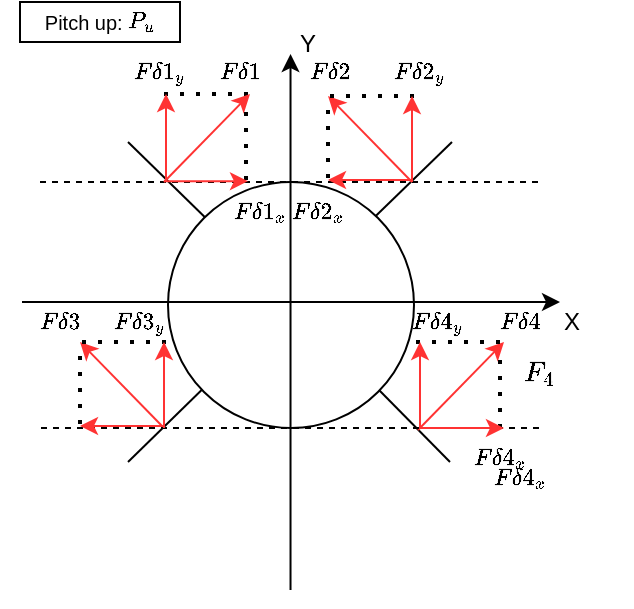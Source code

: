 <mxfile version="24.7.17">
  <diagram name="Page-1" id="QdqIpq5lZw0bNRqP7jLh">
    <mxGraphModel dx="547" dy="316" grid="1" gridSize="10" guides="1" tooltips="1" connect="1" arrows="1" fold="1" page="1" pageScale="1" pageWidth="850" pageHeight="1100" math="1" shadow="0">
      <root>
        <mxCell id="0" />
        <mxCell id="1" parent="0" />
        <mxCell id="FmeErsw2T50BmX274QrK-29" value="" style="endArrow=none;dashed=1;html=1;dashPattern=1 3;strokeWidth=2;rounded=0;sourcePerimeterSpacing=0;" parent="1" edge="1">
          <mxGeometry width="50" height="50" relative="1" as="geometry">
            <mxPoint x="404" y="306" as="sourcePoint" />
            <mxPoint x="359" y="306" as="targetPoint" />
          </mxGeometry>
        </mxCell>
        <mxCell id="gxqUMczXqRLm6aAGVmCo-4" value="" style="endArrow=none;html=1;rounded=0;entryX=0;entryY=0;entryDx=0;entryDy=0;" parent="1" edge="1">
          <mxGeometry width="50" height="50" relative="1" as="geometry">
            <mxPoint x="344" y="330" as="sourcePoint" />
            <mxPoint x="389.645" y="374.645" as="targetPoint" />
          </mxGeometry>
        </mxCell>
        <mxCell id="gxqUMczXqRLm6aAGVmCo-5" value="" style="endArrow=none;html=1;rounded=0;exitX=1;exitY=1;exitDx=0;exitDy=0;" parent="1" edge="1">
          <mxGeometry width="50" height="50" relative="1" as="geometry">
            <mxPoint x="461" y="445.355" as="sourcePoint" />
            <mxPoint x="505" y="490" as="targetPoint" />
          </mxGeometry>
        </mxCell>
        <mxCell id="gxqUMczXqRLm6aAGVmCo-6" value="" style="endArrow=none;html=1;rounded=0;exitX=1;exitY=0;exitDx=0;exitDy=0;" parent="1" edge="1">
          <mxGeometry width="50" height="50" relative="1" as="geometry">
            <mxPoint x="460" y="374.645" as="sourcePoint" />
            <mxPoint x="506" y="330" as="targetPoint" />
          </mxGeometry>
        </mxCell>
        <mxCell id="gxqUMczXqRLm6aAGVmCo-7" value="" style="endArrow=none;html=1;rounded=0;entryX=0;entryY=1;entryDx=0;entryDy=0;" parent="1" edge="1">
          <mxGeometry width="50" height="50" relative="1" as="geometry">
            <mxPoint x="344" y="490" as="sourcePoint" />
            <mxPoint x="389.645" y="445.355" as="targetPoint" />
          </mxGeometry>
        </mxCell>
        <mxCell id="eE-7j2Asvbci8yLhYTcq-2" value="" style="ellipse;whiteSpace=wrap;html=1;aspect=fixed;" parent="1" vertex="1">
          <mxGeometry x="364" y="350" width="123" height="123" as="geometry" />
        </mxCell>
        <mxCell id="eE-7j2Asvbci8yLhYTcq-7" value="" style="endArrow=classic;html=1;rounded=0;strokeColor=#FF3333;" parent="1" edge="1">
          <mxGeometry width="50" height="50" relative="1" as="geometry">
            <mxPoint x="362" y="473" as="sourcePoint" />
            <mxPoint x="320.0" y="430" as="targetPoint" />
          </mxGeometry>
        </mxCell>
        <mxCell id="eE-7j2Asvbci8yLhYTcq-8" value="" style="endArrow=classic;html=1;rounded=0;strokeColor=#FF3333;" parent="1" edge="1">
          <mxGeometry width="50" height="50" relative="1" as="geometry">
            <mxPoint x="489" y="474" as="sourcePoint" />
            <mxPoint x="532" y="430" as="targetPoint" />
          </mxGeometry>
        </mxCell>
        <mxCell id="eE-7j2Asvbci8yLhYTcq-14" value="Y" style="text;html=1;align=center;verticalAlign=middle;whiteSpace=wrap;rounded=0;" parent="1" vertex="1">
          <mxGeometry x="404" y="266" width="60" height="30" as="geometry" />
        </mxCell>
        <mxCell id="eE-7j2Asvbci8yLhYTcq-15" value="X" style="text;html=1;align=center;verticalAlign=middle;whiteSpace=wrap;rounded=0;" parent="1" vertex="1">
          <mxGeometry x="536" y="405" width="60" height="30" as="geometry" />
        </mxCell>
        <mxCell id="eE-7j2Asvbci8yLhYTcq-16" value="&lt;div style=&quot;font-size: 10px;&quot;&gt;&lt;font style=&quot;font-size: 10px;&quot;&gt;$$F\delta1_y$$&lt;/font&gt;&lt;/div&gt;" style="text;html=1;align=center;verticalAlign=middle;whiteSpace=wrap;rounded=0;" parent="1" vertex="1">
          <mxGeometry x="330" y="280" width="60" height="30" as="geometry" />
        </mxCell>
        <mxCell id="eE-7j2Asvbci8yLhYTcq-19" value="&lt;div&gt;$$F_4$$&lt;/div&gt;" style="text;html=1;align=center;verticalAlign=middle;whiteSpace=wrap;rounded=0;" parent="1" vertex="1">
          <mxGeometry x="520" y="430" width="60" height="30" as="geometry" />
        </mxCell>
        <mxCell id="eE-7j2Asvbci8yLhYTcq-24" value="" style="endArrow=classic;html=1;rounded=0;" parent="1" edge="1">
          <mxGeometry width="50" height="50" relative="1" as="geometry">
            <mxPoint x="425.26" y="554" as="sourcePoint" />
            <mxPoint x="425.26" y="286" as="targetPoint" />
          </mxGeometry>
        </mxCell>
        <mxCell id="eE-7j2Asvbci8yLhYTcq-25" value="" style="endArrow=classic;html=1;rounded=0;" parent="1" edge="1">
          <mxGeometry width="50" height="50" relative="1" as="geometry">
            <mxPoint x="291" y="410" as="sourcePoint" />
            <mxPoint x="560" y="410" as="targetPoint" />
          </mxGeometry>
        </mxCell>
        <mxCell id="eE-7j2Asvbci8yLhYTcq-26" value="" style="html=1;labelBackgroundColor=#ffffff;endArrow=none;endFill=0;jettySize=auto;orthogonalLoop=1;strokeWidth=1;dashed=1;fontSize=14;rounded=0;" parent="1" edge="1">
          <mxGeometry width="60" height="60" relative="1" as="geometry">
            <mxPoint x="300" y="350" as="sourcePoint" />
            <mxPoint x="550" y="350" as="targetPoint" />
          </mxGeometry>
        </mxCell>
        <mxCell id="eE-7j2Asvbci8yLhYTcq-27" value="" style="html=1;labelBackgroundColor=#ffffff;endArrow=none;endFill=0;jettySize=auto;orthogonalLoop=1;strokeWidth=1;dashed=1;fontSize=14;rounded=0;" parent="1" edge="1">
          <mxGeometry width="60" height="60" relative="1" as="geometry">
            <mxPoint x="300.5" y="473" as="sourcePoint" />
            <mxPoint x="550.5" y="473" as="targetPoint" />
          </mxGeometry>
        </mxCell>
        <mxCell id="FmeErsw2T50BmX274QrK-8" value="" style="endArrow=none;dashed=1;html=1;dashPattern=1 3;strokeWidth=2;rounded=0;" parent="1" edge="1">
          <mxGeometry width="50" height="50" relative="1" as="geometry">
            <mxPoint x="320" y="471" as="sourcePoint" />
            <mxPoint x="320" y="435" as="targetPoint" />
          </mxGeometry>
        </mxCell>
        <mxCell id="FmeErsw2T50BmX274QrK-10" value="" style="endArrow=none;dashed=1;html=1;dashPattern=1 3;strokeWidth=2;rounded=0;" parent="1" edge="1">
          <mxGeometry width="50" height="50" relative="1" as="geometry">
            <mxPoint x="530" y="473" as="sourcePoint" />
            <mxPoint x="530" y="437" as="targetPoint" />
          </mxGeometry>
        </mxCell>
        <mxCell id="FmeErsw2T50BmX274QrK-12" value="" style="endArrow=none;dashed=1;html=1;dashPattern=1 3;strokeWidth=2;rounded=0;sourcePerimeterSpacing=0;" parent="1" edge="1">
          <mxGeometry width="50" height="50" relative="1" as="geometry">
            <mxPoint x="363" y="430" as="sourcePoint" />
            <mxPoint x="320" y="430" as="targetPoint" />
          </mxGeometry>
        </mxCell>
        <mxCell id="FmeErsw2T50BmX274QrK-13" value="" style="endArrow=none;dashed=1;html=1;dashPattern=1 3;strokeWidth=2;rounded=0;sourcePerimeterSpacing=0;" parent="1" edge="1">
          <mxGeometry width="50" height="50" relative="1" as="geometry">
            <mxPoint x="530" y="430" as="sourcePoint" />
            <mxPoint x="487" y="430" as="targetPoint" />
          </mxGeometry>
        </mxCell>
        <mxCell id="FmeErsw2T50BmX274QrK-14" value="" style="endArrow=classic;html=1;rounded=0;strokeColor=#FF3333;" parent="1" edge="1">
          <mxGeometry width="50" height="50" relative="1" as="geometry">
            <mxPoint x="362" y="473" as="sourcePoint" />
            <mxPoint x="362" y="430" as="targetPoint" />
          </mxGeometry>
        </mxCell>
        <mxCell id="FmeErsw2T50BmX274QrK-15" value="" style="endArrow=classic;html=1;rounded=0;strokeColor=#FF3333;" parent="1" edge="1">
          <mxGeometry width="50" height="50" relative="1" as="geometry">
            <mxPoint x="362" y="472" as="sourcePoint" />
            <mxPoint x="320" y="472" as="targetPoint" />
          </mxGeometry>
        </mxCell>
        <mxCell id="FmeErsw2T50BmX274QrK-16" value="" style="endArrow=classic;html=1;rounded=0;strokeColor=#FF3333;" parent="1" edge="1">
          <mxGeometry width="50" height="50" relative="1" as="geometry">
            <mxPoint x="490" y="473" as="sourcePoint" />
            <mxPoint x="490" y="430" as="targetPoint" />
          </mxGeometry>
        </mxCell>
        <mxCell id="FmeErsw2T50BmX274QrK-18" value="&lt;div style=&quot;font-size: 11px;&quot;&gt;&lt;font style=&quot;font-size: 10px;&quot;&gt;$$F\delta1_x$$&lt;/font&gt;&lt;/div&gt;" style="text;html=1;align=center;verticalAlign=middle;whiteSpace=wrap;rounded=0;" parent="1" vertex="1">
          <mxGeometry x="380" y="350" width="60" height="30" as="geometry" />
        </mxCell>
        <mxCell id="FmeErsw2T50BmX274QrK-19" value="&lt;div style=&quot;font-size: 10px;&quot;&gt;&lt;font style=&quot;font-size: 10px;&quot;&gt;$$F\delta1$$&lt;/font&gt;&lt;/div&gt;" style="text;html=1;align=center;verticalAlign=middle;whiteSpace=wrap;rounded=0;" parent="1" vertex="1">
          <mxGeometry x="370" y="280" width="60" height="30" as="geometry" />
        </mxCell>
        <mxCell id="FmeErsw2T50BmX274QrK-27" value="" style="endArrow=classic;html=1;rounded=0;strokeColor=#FF3333;" parent="1" edge="1">
          <mxGeometry width="50" height="50" relative="1" as="geometry">
            <mxPoint x="362" y="350" as="sourcePoint" />
            <mxPoint x="405" y="306" as="targetPoint" />
          </mxGeometry>
        </mxCell>
        <mxCell id="FmeErsw2T50BmX274QrK-28" value="" style="endArrow=none;dashed=1;html=1;dashPattern=1 3;strokeWidth=2;rounded=0;" parent="1" edge="1">
          <mxGeometry width="50" height="50" relative="1" as="geometry">
            <mxPoint x="403" y="349" as="sourcePoint" />
            <mxPoint x="403" y="313" as="targetPoint" />
          </mxGeometry>
        </mxCell>
        <mxCell id="FmeErsw2T50BmX274QrK-30" value="" style="endArrow=classic;html=1;rounded=0;strokeColor=#FF3333;" parent="1" edge="1">
          <mxGeometry width="50" height="50" relative="1" as="geometry">
            <mxPoint x="363" y="349" as="sourcePoint" />
            <mxPoint x="363" y="306" as="targetPoint" />
          </mxGeometry>
        </mxCell>
        <mxCell id="FmeErsw2T50BmX274QrK-31" value="" style="endArrow=classic;html=1;rounded=0;strokeColor=#FF3333;" parent="1" edge="1">
          <mxGeometry width="50" height="50" relative="1" as="geometry">
            <mxPoint x="486" y="350" as="sourcePoint" />
            <mxPoint x="444.0" y="307" as="targetPoint" />
          </mxGeometry>
        </mxCell>
        <mxCell id="FmeErsw2T50BmX274QrK-32" value="" style="endArrow=none;dashed=1;html=1;dashPattern=1 3;strokeWidth=2;rounded=0;" parent="1" edge="1">
          <mxGeometry width="50" height="50" relative="1" as="geometry">
            <mxPoint x="444" y="348" as="sourcePoint" />
            <mxPoint x="444" y="312" as="targetPoint" />
          </mxGeometry>
        </mxCell>
        <mxCell id="FmeErsw2T50BmX274QrK-33" value="" style="endArrow=none;dashed=1;html=1;dashPattern=1 3;strokeWidth=2;rounded=0;sourcePerimeterSpacing=0;" parent="1" edge="1">
          <mxGeometry width="50" height="50" relative="1" as="geometry">
            <mxPoint x="487" y="307" as="sourcePoint" />
            <mxPoint x="444" y="307" as="targetPoint" />
          </mxGeometry>
        </mxCell>
        <mxCell id="FmeErsw2T50BmX274QrK-34" value="" style="endArrow=classic;html=1;rounded=0;strokeColor=#FF3333;" parent="1" edge="1">
          <mxGeometry width="50" height="50" relative="1" as="geometry">
            <mxPoint x="486" y="350" as="sourcePoint" />
            <mxPoint x="486" y="307" as="targetPoint" />
          </mxGeometry>
        </mxCell>
        <mxCell id="FmeErsw2T50BmX274QrK-35" value="" style="endArrow=classic;html=1;rounded=0;strokeColor=#FF3333;" parent="1" edge="1">
          <mxGeometry width="50" height="50" relative="1" as="geometry">
            <mxPoint x="486" y="349" as="sourcePoint" />
            <mxPoint x="444" y="349" as="targetPoint" />
          </mxGeometry>
        </mxCell>
        <mxCell id="FmeErsw2T50BmX274QrK-36" value="&lt;div style=&quot;font-size: 10px;&quot;&gt;&lt;font style=&quot;font-size: 10px;&quot;&gt;$$F\delta2_y$$&lt;/font&gt;&lt;/div&gt;" style="text;html=1;align=center;verticalAlign=middle;whiteSpace=wrap;rounded=0;" parent="1" vertex="1">
          <mxGeometry x="460" y="280" width="60" height="30" as="geometry" />
        </mxCell>
        <mxCell id="FmeErsw2T50BmX274QrK-37" value="&lt;div style=&quot;font-size: 10px;&quot;&gt;&lt;font style=&quot;font-size: 10px;&quot;&gt;$$F\delta2$$&lt;/font&gt;&lt;/div&gt;" style="text;html=1;align=center;verticalAlign=middle;whiteSpace=wrap;rounded=0;" parent="1" vertex="1">
          <mxGeometry x="415" y="280" width="60" height="30" as="geometry" />
        </mxCell>
        <mxCell id="PoNFYBYoPFLv0BIB5Ofe-1" value="&lt;div style=&quot;font-size: 11px;&quot;&gt;&lt;font style=&quot;font-size: 10px;&quot;&gt;$$F\delta2_x$$&lt;/font&gt;&lt;/div&gt;" style="text;html=1;align=center;verticalAlign=middle;whiteSpace=wrap;rounded=0;" vertex="1" parent="1">
          <mxGeometry x="409" y="350" width="60" height="30" as="geometry" />
        </mxCell>
        <mxCell id="PoNFYBYoPFLv0BIB5Ofe-2" value="" style="endArrow=classic;html=1;rounded=0;strokeColor=#FF3333;" edge="1" parent="1">
          <mxGeometry width="50" height="50" relative="1" as="geometry">
            <mxPoint x="362" y="349.6" as="sourcePoint" />
            <mxPoint x="404" y="349.6" as="targetPoint" />
          </mxGeometry>
        </mxCell>
        <mxCell id="PoNFYBYoPFLv0BIB5Ofe-3" value="" style="endArrow=classic;html=1;rounded=0;strokeColor=#FF3333;" edge="1" parent="1">
          <mxGeometry width="50" height="50" relative="1" as="geometry">
            <mxPoint x="490" y="473" as="sourcePoint" />
            <mxPoint x="532" y="473" as="targetPoint" />
          </mxGeometry>
        </mxCell>
        <mxCell id="PoNFYBYoPFLv0BIB5Ofe-4" value="&lt;div style=&quot;font-size: 10px;&quot;&gt;&lt;font style=&quot;font-size: 10px;&quot;&gt;$$F\delta3_y$$&lt;/font&gt;&lt;/div&gt;" style="text;html=1;align=center;verticalAlign=middle;whiteSpace=wrap;rounded=0;" vertex="1" parent="1">
          <mxGeometry x="320" y="405" width="60" height="30" as="geometry" />
        </mxCell>
        <mxCell id="PoNFYBYoPFLv0BIB5Ofe-5" value="&lt;div style=&quot;font-size: 10px;&quot;&gt;&lt;font style=&quot;font-size: 10px;&quot;&gt;$$F\delta4_y$$&lt;/font&gt;&lt;/div&gt;" style="text;html=1;align=center;verticalAlign=middle;whiteSpace=wrap;rounded=0;" vertex="1" parent="1">
          <mxGeometry x="469" y="405" width="60" height="30" as="geometry" />
        </mxCell>
        <mxCell id="PoNFYBYoPFLv0BIB5Ofe-6" value="&lt;div style=&quot;font-size: 10px;&quot;&gt;&lt;font style=&quot;font-size: 10px;&quot;&gt;$$F\delta4_x$$&lt;/font&gt;&lt;/div&gt;" style="text;html=1;align=center;verticalAlign=middle;whiteSpace=wrap;rounded=0;" vertex="1" parent="1">
          <mxGeometry x="500" y="473" width="60" height="30" as="geometry" />
        </mxCell>
        <mxCell id="PoNFYBYoPFLv0BIB5Ofe-7" value="&lt;div style=&quot;font-size: 10px;&quot;&gt;&lt;font style=&quot;font-size: 10px;&quot;&gt;$$F\delta4_x$$&lt;/font&gt;&lt;/div&gt;" style="text;html=1;align=center;verticalAlign=middle;whiteSpace=wrap;rounded=0;" vertex="1" parent="1">
          <mxGeometry x="510" y="483" width="60" height="30" as="geometry" />
        </mxCell>
        <mxCell id="PoNFYBYoPFLv0BIB5Ofe-8" value="&lt;div style=&quot;font-size: 10px;&quot;&gt;&lt;font style=&quot;font-size: 10px;&quot;&gt;Pitch up: \(P_u\)&lt;/font&gt;&lt;/div&gt;" style="text;html=1;align=center;verticalAlign=middle;whiteSpace=wrap;rounded=0;strokeColor=default;" vertex="1" parent="1">
          <mxGeometry x="290" y="260" width="80" height="20" as="geometry" />
        </mxCell>
        <mxCell id="PoNFYBYoPFLv0BIB5Ofe-9" value="&lt;div style=&quot;font-size: 10px;&quot;&gt;&lt;font style=&quot;font-size: 10px;&quot;&gt;$$F\delta3$$&lt;/font&gt;&lt;/div&gt;" style="text;html=1;align=center;verticalAlign=middle;whiteSpace=wrap;rounded=0;" vertex="1" parent="1">
          <mxGeometry x="280" y="405" width="60" height="30" as="geometry" />
        </mxCell>
        <mxCell id="PoNFYBYoPFLv0BIB5Ofe-10" value="&lt;div style=&quot;font-size: 10px;&quot;&gt;&lt;font style=&quot;font-size: 10px;&quot;&gt;$$F\delta4$$&lt;/font&gt;&lt;/div&gt;" style="text;html=1;align=center;verticalAlign=middle;whiteSpace=wrap;rounded=0;" vertex="1" parent="1">
          <mxGeometry x="510" y="405" width="60" height="30" as="geometry" />
        </mxCell>
      </root>
    </mxGraphModel>
  </diagram>
</mxfile>
